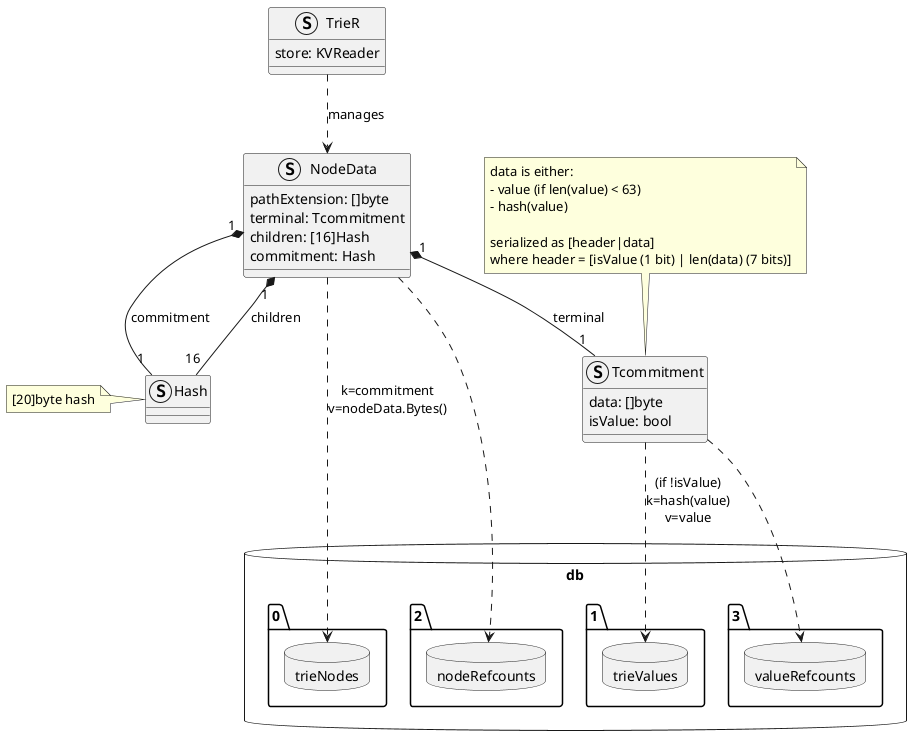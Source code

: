 @startuml
allow_mixing

struct TrieR {
  store: KVReader
}

struct NodeData {
  {field} pathExtension: []byte
  terminal: Tcommitment
  children: [16]Hash
  commitment: Hash
}

struct Tcommitment {
  data: []byte
  isValue: bool
}

note top of Tcommitment
  data is either:
  - value (if len(value) < 63)
  - hash(value)

  serialized as [header|data]
  where header = [isValue (1 bit) | len(data) (7 bits)]
end note

struct Hash {}

note left of Hash
  [20]byte hash
end note

package db <<Database>> {
  folder 0 {
    database trieNodes
  }
  folder 1 {
    database trieValues
  }
  folder 2 {
    database nodeRefcounts
  }
  folder 3 {
    database valueRefcounts
  }
}

NodeData ..> trieNodes: "k=commitment\nv=nodeData.Bytes()"
NodeData ..> nodeRefcounts
Tcommitment ..> trieValues: "(if !isValue)\nk=hash(value)\nv=value"
Tcommitment ..> valueRefcounts
NodeData "1" *-- "1" Tcommitment: terminal
NodeData "1" *-- "1" Hash: commitment
NodeData "1" *-- "16" Hash: children
TrieR ..> NodeData: manages
@enduml
